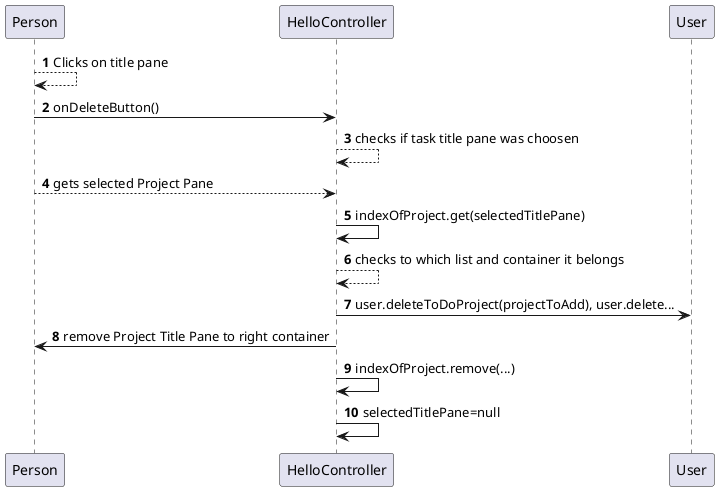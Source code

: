 @startuml
'https://plantuml.com/sequence-diagram

autonumber
Person -->Person : Clicks on title pane
Person -> HelloController: onDeleteButton()
HelloController --> HelloController: checks if task title pane was choosen
Person --> HelloController: gets selected Project Pane
HelloController -> HelloController:indexOfProject.get(selectedTitlePane)
HelloController --> HelloController: checks to which list and container it belongs
HelloController -> User: user.deleteToDoProject(projectToAdd), user.delete...
HelloController -> Person: remove Project Title Pane to right container
HelloController -> HelloController : indexOfProject.remove(...)
HelloController -> HelloController : selectedTitlePane=null
@enduml